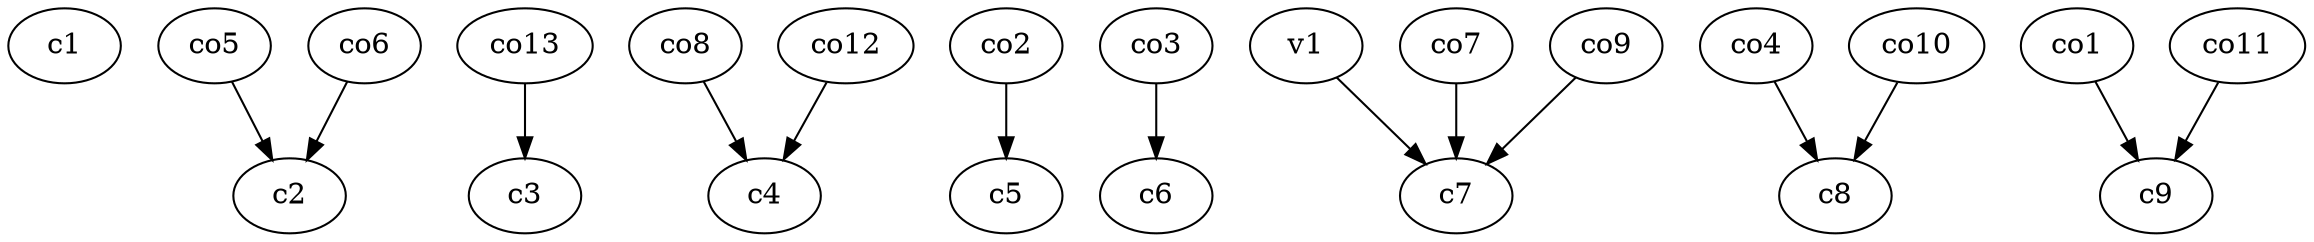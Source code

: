strict digraph  {
c1;
c2;
c3;
c4;
c5;
c6;
c7;
c8;
c9;
v1;
co1;
co2;
co3;
co4;
co5;
co6;
co7;
co8;
co9;
co10;
co11;
co12;
co13;
v1 -> c7  [weight=1];
co1 -> c9  [weight=1];
co2 -> c5  [weight=1];
co3 -> c6  [weight=1];
co4 -> c8  [weight=1];
co5 -> c2  [weight=1];
co6 -> c2  [weight=1];
co7 -> c7  [weight=1];
co8 -> c4  [weight=1];
co9 -> c7  [weight=1];
co10 -> c8  [weight=1];
co11 -> c9  [weight=1];
co12 -> c4  [weight=1];
co13 -> c3  [weight=1];
}
